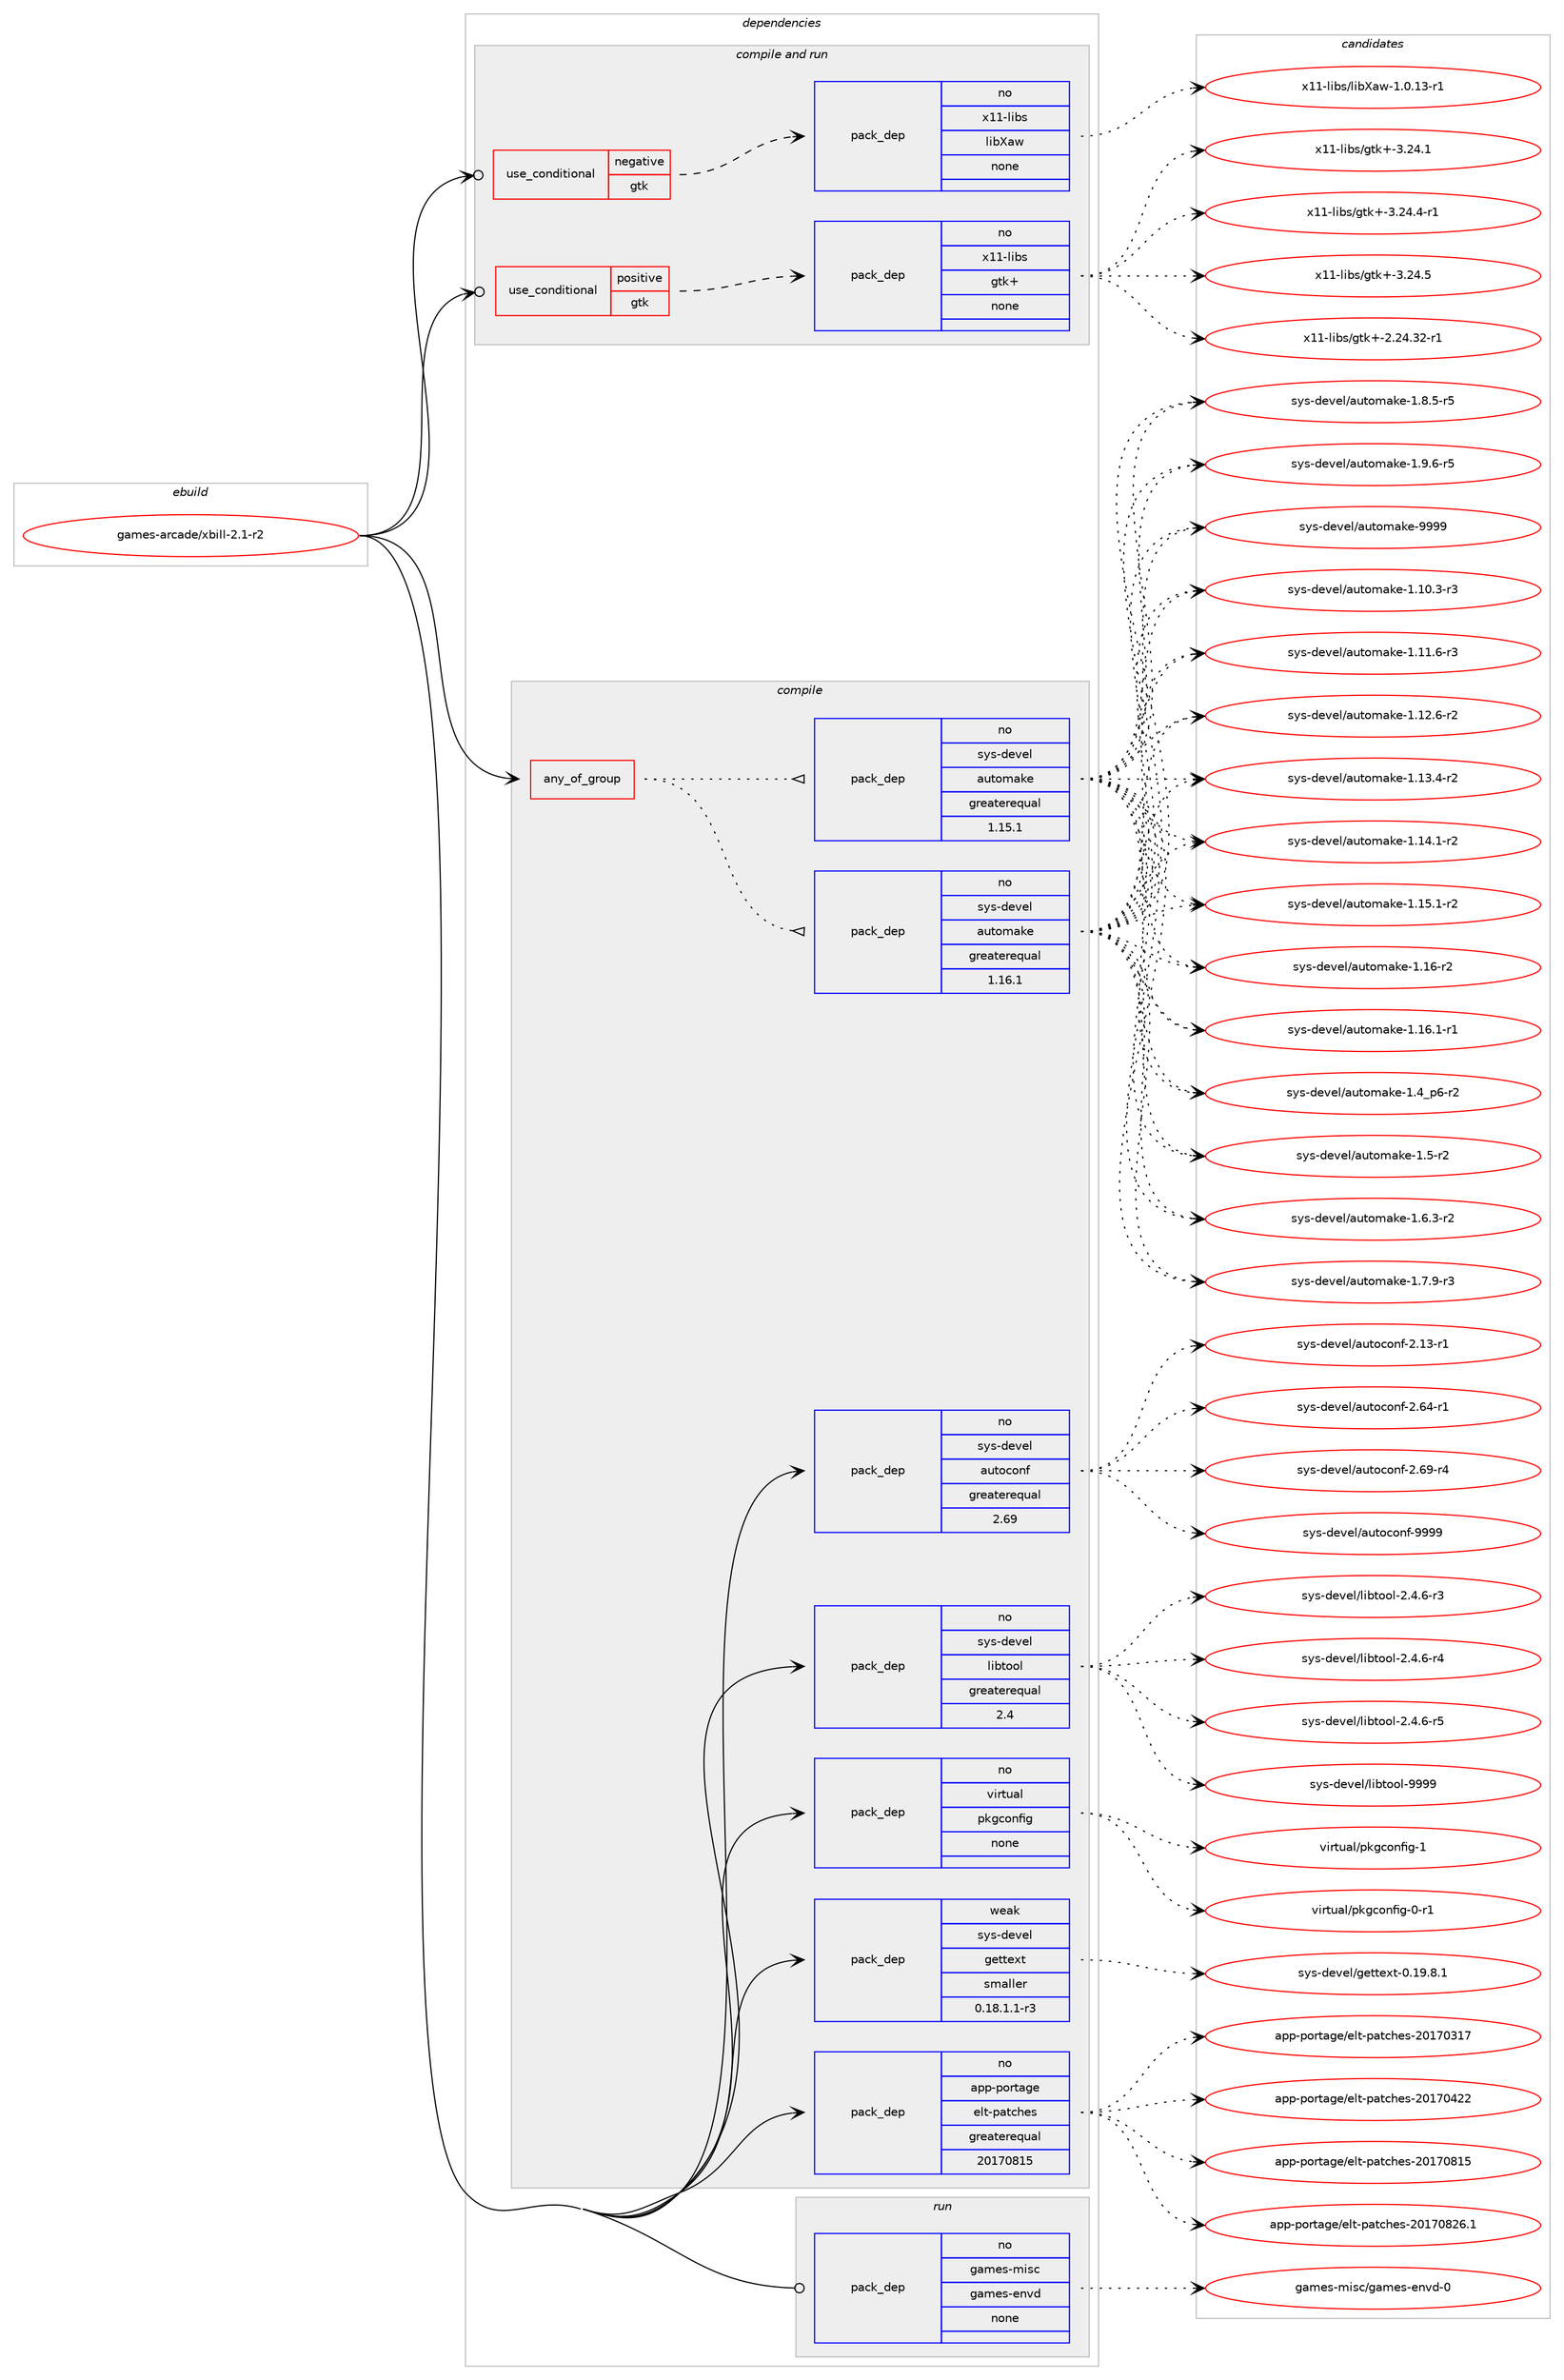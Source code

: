 digraph prolog {

# *************
# Graph options
# *************

newrank=true;
concentrate=true;
compound=true;
graph [rankdir=LR,fontname=Helvetica,fontsize=10,ranksep=1.5];#, ranksep=2.5, nodesep=0.2];
edge  [arrowhead=vee];
node  [fontname=Helvetica,fontsize=10];

# **********
# The ebuild
# **********

subgraph cluster_leftcol {
color=gray;
rank=same;
label=<<i>ebuild</i>>;
id [label="games-arcade/xbill-2.1-r2", color=red, width=4, href="../games-arcade/xbill-2.1-r2.svg"];
}

# ****************
# The dependencies
# ****************

subgraph cluster_midcol {
color=gray;
label=<<i>dependencies</i>>;
subgraph cluster_compile {
fillcolor="#eeeeee";
style=filled;
label=<<i>compile</i>>;
subgraph any23219 {
dependency1554764 [label=<<TABLE BORDER="0" CELLBORDER="1" CELLSPACING="0" CELLPADDING="4"><TR><TD CELLPADDING="10">any_of_group</TD></TR></TABLE>>, shape=none, color=red];subgraph pack1104829 {
dependency1554765 [label=<<TABLE BORDER="0" CELLBORDER="1" CELLSPACING="0" CELLPADDING="4" WIDTH="220"><TR><TD ROWSPAN="6" CELLPADDING="30">pack_dep</TD></TR><TR><TD WIDTH="110">no</TD></TR><TR><TD>sys-devel</TD></TR><TR><TD>automake</TD></TR><TR><TD>greaterequal</TD></TR><TR><TD>1.16.1</TD></TR></TABLE>>, shape=none, color=blue];
}
dependency1554764:e -> dependency1554765:w [weight=20,style="dotted",arrowhead="oinv"];
subgraph pack1104830 {
dependency1554766 [label=<<TABLE BORDER="0" CELLBORDER="1" CELLSPACING="0" CELLPADDING="4" WIDTH="220"><TR><TD ROWSPAN="6" CELLPADDING="30">pack_dep</TD></TR><TR><TD WIDTH="110">no</TD></TR><TR><TD>sys-devel</TD></TR><TR><TD>automake</TD></TR><TR><TD>greaterequal</TD></TR><TR><TD>1.15.1</TD></TR></TABLE>>, shape=none, color=blue];
}
dependency1554764:e -> dependency1554766:w [weight=20,style="dotted",arrowhead="oinv"];
}
id:e -> dependency1554764:w [weight=20,style="solid",arrowhead="vee"];
subgraph pack1104831 {
dependency1554767 [label=<<TABLE BORDER="0" CELLBORDER="1" CELLSPACING="0" CELLPADDING="4" WIDTH="220"><TR><TD ROWSPAN="6" CELLPADDING="30">pack_dep</TD></TR><TR><TD WIDTH="110">no</TD></TR><TR><TD>app-portage</TD></TR><TR><TD>elt-patches</TD></TR><TR><TD>greaterequal</TD></TR><TR><TD>20170815</TD></TR></TABLE>>, shape=none, color=blue];
}
id:e -> dependency1554767:w [weight=20,style="solid",arrowhead="vee"];
subgraph pack1104832 {
dependency1554768 [label=<<TABLE BORDER="0" CELLBORDER="1" CELLSPACING="0" CELLPADDING="4" WIDTH="220"><TR><TD ROWSPAN="6" CELLPADDING="30">pack_dep</TD></TR><TR><TD WIDTH="110">no</TD></TR><TR><TD>sys-devel</TD></TR><TR><TD>autoconf</TD></TR><TR><TD>greaterequal</TD></TR><TR><TD>2.69</TD></TR></TABLE>>, shape=none, color=blue];
}
id:e -> dependency1554768:w [weight=20,style="solid",arrowhead="vee"];
subgraph pack1104833 {
dependency1554769 [label=<<TABLE BORDER="0" CELLBORDER="1" CELLSPACING="0" CELLPADDING="4" WIDTH="220"><TR><TD ROWSPAN="6" CELLPADDING="30">pack_dep</TD></TR><TR><TD WIDTH="110">no</TD></TR><TR><TD>sys-devel</TD></TR><TR><TD>libtool</TD></TR><TR><TD>greaterequal</TD></TR><TR><TD>2.4</TD></TR></TABLE>>, shape=none, color=blue];
}
id:e -> dependency1554769:w [weight=20,style="solid",arrowhead="vee"];
subgraph pack1104834 {
dependency1554770 [label=<<TABLE BORDER="0" CELLBORDER="1" CELLSPACING="0" CELLPADDING="4" WIDTH="220"><TR><TD ROWSPAN="6" CELLPADDING="30">pack_dep</TD></TR><TR><TD WIDTH="110">no</TD></TR><TR><TD>virtual</TD></TR><TR><TD>pkgconfig</TD></TR><TR><TD>none</TD></TR><TR><TD></TD></TR></TABLE>>, shape=none, color=blue];
}
id:e -> dependency1554770:w [weight=20,style="solid",arrowhead="vee"];
subgraph pack1104835 {
dependency1554771 [label=<<TABLE BORDER="0" CELLBORDER="1" CELLSPACING="0" CELLPADDING="4" WIDTH="220"><TR><TD ROWSPAN="6" CELLPADDING="30">pack_dep</TD></TR><TR><TD WIDTH="110">weak</TD></TR><TR><TD>sys-devel</TD></TR><TR><TD>gettext</TD></TR><TR><TD>smaller</TD></TR><TR><TD>0.18.1.1-r3</TD></TR></TABLE>>, shape=none, color=blue];
}
id:e -> dependency1554771:w [weight=20,style="solid",arrowhead="vee"];
}
subgraph cluster_compileandrun {
fillcolor="#eeeeee";
style=filled;
label=<<i>compile and run</i>>;
subgraph cond426123 {
dependency1554772 [label=<<TABLE BORDER="0" CELLBORDER="1" CELLSPACING="0" CELLPADDING="4"><TR><TD ROWSPAN="3" CELLPADDING="10">use_conditional</TD></TR><TR><TD>negative</TD></TR><TR><TD>gtk</TD></TR></TABLE>>, shape=none, color=red];
subgraph pack1104836 {
dependency1554773 [label=<<TABLE BORDER="0" CELLBORDER="1" CELLSPACING="0" CELLPADDING="4" WIDTH="220"><TR><TD ROWSPAN="6" CELLPADDING="30">pack_dep</TD></TR><TR><TD WIDTH="110">no</TD></TR><TR><TD>x11-libs</TD></TR><TR><TD>libXaw</TD></TR><TR><TD>none</TD></TR><TR><TD></TD></TR></TABLE>>, shape=none, color=blue];
}
dependency1554772:e -> dependency1554773:w [weight=20,style="dashed",arrowhead="vee"];
}
id:e -> dependency1554772:w [weight=20,style="solid",arrowhead="odotvee"];
subgraph cond426124 {
dependency1554774 [label=<<TABLE BORDER="0" CELLBORDER="1" CELLSPACING="0" CELLPADDING="4"><TR><TD ROWSPAN="3" CELLPADDING="10">use_conditional</TD></TR><TR><TD>positive</TD></TR><TR><TD>gtk</TD></TR></TABLE>>, shape=none, color=red];
subgraph pack1104837 {
dependency1554775 [label=<<TABLE BORDER="0" CELLBORDER="1" CELLSPACING="0" CELLPADDING="4" WIDTH="220"><TR><TD ROWSPAN="6" CELLPADDING="30">pack_dep</TD></TR><TR><TD WIDTH="110">no</TD></TR><TR><TD>x11-libs</TD></TR><TR><TD>gtk+</TD></TR><TR><TD>none</TD></TR><TR><TD></TD></TR></TABLE>>, shape=none, color=blue];
}
dependency1554774:e -> dependency1554775:w [weight=20,style="dashed",arrowhead="vee"];
}
id:e -> dependency1554774:w [weight=20,style="solid",arrowhead="odotvee"];
}
subgraph cluster_run {
fillcolor="#eeeeee";
style=filled;
label=<<i>run</i>>;
subgraph pack1104838 {
dependency1554776 [label=<<TABLE BORDER="0" CELLBORDER="1" CELLSPACING="0" CELLPADDING="4" WIDTH="220"><TR><TD ROWSPAN="6" CELLPADDING="30">pack_dep</TD></TR><TR><TD WIDTH="110">no</TD></TR><TR><TD>games-misc</TD></TR><TR><TD>games-envd</TD></TR><TR><TD>none</TD></TR><TR><TD></TD></TR></TABLE>>, shape=none, color=blue];
}
id:e -> dependency1554776:w [weight=20,style="solid",arrowhead="odot"];
}
}

# **************
# The candidates
# **************

subgraph cluster_choices {
rank=same;
color=gray;
label=<<i>candidates</i>>;

subgraph choice1104829 {
color=black;
nodesep=1;
choice11512111545100101118101108479711711611110997107101454946494846514511451 [label="sys-devel/automake-1.10.3-r3", color=red, width=4,href="../sys-devel/automake-1.10.3-r3.svg"];
choice11512111545100101118101108479711711611110997107101454946494946544511451 [label="sys-devel/automake-1.11.6-r3", color=red, width=4,href="../sys-devel/automake-1.11.6-r3.svg"];
choice11512111545100101118101108479711711611110997107101454946495046544511450 [label="sys-devel/automake-1.12.6-r2", color=red, width=4,href="../sys-devel/automake-1.12.6-r2.svg"];
choice11512111545100101118101108479711711611110997107101454946495146524511450 [label="sys-devel/automake-1.13.4-r2", color=red, width=4,href="../sys-devel/automake-1.13.4-r2.svg"];
choice11512111545100101118101108479711711611110997107101454946495246494511450 [label="sys-devel/automake-1.14.1-r2", color=red, width=4,href="../sys-devel/automake-1.14.1-r2.svg"];
choice11512111545100101118101108479711711611110997107101454946495346494511450 [label="sys-devel/automake-1.15.1-r2", color=red, width=4,href="../sys-devel/automake-1.15.1-r2.svg"];
choice1151211154510010111810110847971171161111099710710145494649544511450 [label="sys-devel/automake-1.16-r2", color=red, width=4,href="../sys-devel/automake-1.16-r2.svg"];
choice11512111545100101118101108479711711611110997107101454946495446494511449 [label="sys-devel/automake-1.16.1-r1", color=red, width=4,href="../sys-devel/automake-1.16.1-r1.svg"];
choice115121115451001011181011084797117116111109971071014549465295112544511450 [label="sys-devel/automake-1.4_p6-r2", color=red, width=4,href="../sys-devel/automake-1.4_p6-r2.svg"];
choice11512111545100101118101108479711711611110997107101454946534511450 [label="sys-devel/automake-1.5-r2", color=red, width=4,href="../sys-devel/automake-1.5-r2.svg"];
choice115121115451001011181011084797117116111109971071014549465446514511450 [label="sys-devel/automake-1.6.3-r2", color=red, width=4,href="../sys-devel/automake-1.6.3-r2.svg"];
choice115121115451001011181011084797117116111109971071014549465546574511451 [label="sys-devel/automake-1.7.9-r3", color=red, width=4,href="../sys-devel/automake-1.7.9-r3.svg"];
choice115121115451001011181011084797117116111109971071014549465646534511453 [label="sys-devel/automake-1.8.5-r5", color=red, width=4,href="../sys-devel/automake-1.8.5-r5.svg"];
choice115121115451001011181011084797117116111109971071014549465746544511453 [label="sys-devel/automake-1.9.6-r5", color=red, width=4,href="../sys-devel/automake-1.9.6-r5.svg"];
choice115121115451001011181011084797117116111109971071014557575757 [label="sys-devel/automake-9999", color=red, width=4,href="../sys-devel/automake-9999.svg"];
dependency1554765:e -> choice11512111545100101118101108479711711611110997107101454946494846514511451:w [style=dotted,weight="100"];
dependency1554765:e -> choice11512111545100101118101108479711711611110997107101454946494946544511451:w [style=dotted,weight="100"];
dependency1554765:e -> choice11512111545100101118101108479711711611110997107101454946495046544511450:w [style=dotted,weight="100"];
dependency1554765:e -> choice11512111545100101118101108479711711611110997107101454946495146524511450:w [style=dotted,weight="100"];
dependency1554765:e -> choice11512111545100101118101108479711711611110997107101454946495246494511450:w [style=dotted,weight="100"];
dependency1554765:e -> choice11512111545100101118101108479711711611110997107101454946495346494511450:w [style=dotted,weight="100"];
dependency1554765:e -> choice1151211154510010111810110847971171161111099710710145494649544511450:w [style=dotted,weight="100"];
dependency1554765:e -> choice11512111545100101118101108479711711611110997107101454946495446494511449:w [style=dotted,weight="100"];
dependency1554765:e -> choice115121115451001011181011084797117116111109971071014549465295112544511450:w [style=dotted,weight="100"];
dependency1554765:e -> choice11512111545100101118101108479711711611110997107101454946534511450:w [style=dotted,weight="100"];
dependency1554765:e -> choice115121115451001011181011084797117116111109971071014549465446514511450:w [style=dotted,weight="100"];
dependency1554765:e -> choice115121115451001011181011084797117116111109971071014549465546574511451:w [style=dotted,weight="100"];
dependency1554765:e -> choice115121115451001011181011084797117116111109971071014549465646534511453:w [style=dotted,weight="100"];
dependency1554765:e -> choice115121115451001011181011084797117116111109971071014549465746544511453:w [style=dotted,weight="100"];
dependency1554765:e -> choice115121115451001011181011084797117116111109971071014557575757:w [style=dotted,weight="100"];
}
subgraph choice1104830 {
color=black;
nodesep=1;
choice11512111545100101118101108479711711611110997107101454946494846514511451 [label="sys-devel/automake-1.10.3-r3", color=red, width=4,href="../sys-devel/automake-1.10.3-r3.svg"];
choice11512111545100101118101108479711711611110997107101454946494946544511451 [label="sys-devel/automake-1.11.6-r3", color=red, width=4,href="../sys-devel/automake-1.11.6-r3.svg"];
choice11512111545100101118101108479711711611110997107101454946495046544511450 [label="sys-devel/automake-1.12.6-r2", color=red, width=4,href="../sys-devel/automake-1.12.6-r2.svg"];
choice11512111545100101118101108479711711611110997107101454946495146524511450 [label="sys-devel/automake-1.13.4-r2", color=red, width=4,href="../sys-devel/automake-1.13.4-r2.svg"];
choice11512111545100101118101108479711711611110997107101454946495246494511450 [label="sys-devel/automake-1.14.1-r2", color=red, width=4,href="../sys-devel/automake-1.14.1-r2.svg"];
choice11512111545100101118101108479711711611110997107101454946495346494511450 [label="sys-devel/automake-1.15.1-r2", color=red, width=4,href="../sys-devel/automake-1.15.1-r2.svg"];
choice1151211154510010111810110847971171161111099710710145494649544511450 [label="sys-devel/automake-1.16-r2", color=red, width=4,href="../sys-devel/automake-1.16-r2.svg"];
choice11512111545100101118101108479711711611110997107101454946495446494511449 [label="sys-devel/automake-1.16.1-r1", color=red, width=4,href="../sys-devel/automake-1.16.1-r1.svg"];
choice115121115451001011181011084797117116111109971071014549465295112544511450 [label="sys-devel/automake-1.4_p6-r2", color=red, width=4,href="../sys-devel/automake-1.4_p6-r2.svg"];
choice11512111545100101118101108479711711611110997107101454946534511450 [label="sys-devel/automake-1.5-r2", color=red, width=4,href="../sys-devel/automake-1.5-r2.svg"];
choice115121115451001011181011084797117116111109971071014549465446514511450 [label="sys-devel/automake-1.6.3-r2", color=red, width=4,href="../sys-devel/automake-1.6.3-r2.svg"];
choice115121115451001011181011084797117116111109971071014549465546574511451 [label="sys-devel/automake-1.7.9-r3", color=red, width=4,href="../sys-devel/automake-1.7.9-r3.svg"];
choice115121115451001011181011084797117116111109971071014549465646534511453 [label="sys-devel/automake-1.8.5-r5", color=red, width=4,href="../sys-devel/automake-1.8.5-r5.svg"];
choice115121115451001011181011084797117116111109971071014549465746544511453 [label="sys-devel/automake-1.9.6-r5", color=red, width=4,href="../sys-devel/automake-1.9.6-r5.svg"];
choice115121115451001011181011084797117116111109971071014557575757 [label="sys-devel/automake-9999", color=red, width=4,href="../sys-devel/automake-9999.svg"];
dependency1554766:e -> choice11512111545100101118101108479711711611110997107101454946494846514511451:w [style=dotted,weight="100"];
dependency1554766:e -> choice11512111545100101118101108479711711611110997107101454946494946544511451:w [style=dotted,weight="100"];
dependency1554766:e -> choice11512111545100101118101108479711711611110997107101454946495046544511450:w [style=dotted,weight="100"];
dependency1554766:e -> choice11512111545100101118101108479711711611110997107101454946495146524511450:w [style=dotted,weight="100"];
dependency1554766:e -> choice11512111545100101118101108479711711611110997107101454946495246494511450:w [style=dotted,weight="100"];
dependency1554766:e -> choice11512111545100101118101108479711711611110997107101454946495346494511450:w [style=dotted,weight="100"];
dependency1554766:e -> choice1151211154510010111810110847971171161111099710710145494649544511450:w [style=dotted,weight="100"];
dependency1554766:e -> choice11512111545100101118101108479711711611110997107101454946495446494511449:w [style=dotted,weight="100"];
dependency1554766:e -> choice115121115451001011181011084797117116111109971071014549465295112544511450:w [style=dotted,weight="100"];
dependency1554766:e -> choice11512111545100101118101108479711711611110997107101454946534511450:w [style=dotted,weight="100"];
dependency1554766:e -> choice115121115451001011181011084797117116111109971071014549465446514511450:w [style=dotted,weight="100"];
dependency1554766:e -> choice115121115451001011181011084797117116111109971071014549465546574511451:w [style=dotted,weight="100"];
dependency1554766:e -> choice115121115451001011181011084797117116111109971071014549465646534511453:w [style=dotted,weight="100"];
dependency1554766:e -> choice115121115451001011181011084797117116111109971071014549465746544511453:w [style=dotted,weight="100"];
dependency1554766:e -> choice115121115451001011181011084797117116111109971071014557575757:w [style=dotted,weight="100"];
}
subgraph choice1104831 {
color=black;
nodesep=1;
choice97112112451121111141169710310147101108116451129711699104101115455048495548514955 [label="app-portage/elt-patches-20170317", color=red, width=4,href="../app-portage/elt-patches-20170317.svg"];
choice97112112451121111141169710310147101108116451129711699104101115455048495548525050 [label="app-portage/elt-patches-20170422", color=red, width=4,href="../app-portage/elt-patches-20170422.svg"];
choice97112112451121111141169710310147101108116451129711699104101115455048495548564953 [label="app-portage/elt-patches-20170815", color=red, width=4,href="../app-portage/elt-patches-20170815.svg"];
choice971121124511211111411697103101471011081164511297116991041011154550484955485650544649 [label="app-portage/elt-patches-20170826.1", color=red, width=4,href="../app-portage/elt-patches-20170826.1.svg"];
dependency1554767:e -> choice97112112451121111141169710310147101108116451129711699104101115455048495548514955:w [style=dotted,weight="100"];
dependency1554767:e -> choice97112112451121111141169710310147101108116451129711699104101115455048495548525050:w [style=dotted,weight="100"];
dependency1554767:e -> choice97112112451121111141169710310147101108116451129711699104101115455048495548564953:w [style=dotted,weight="100"];
dependency1554767:e -> choice971121124511211111411697103101471011081164511297116991041011154550484955485650544649:w [style=dotted,weight="100"];
}
subgraph choice1104832 {
color=black;
nodesep=1;
choice1151211154510010111810110847971171161119911111010245504649514511449 [label="sys-devel/autoconf-2.13-r1", color=red, width=4,href="../sys-devel/autoconf-2.13-r1.svg"];
choice1151211154510010111810110847971171161119911111010245504654524511449 [label="sys-devel/autoconf-2.64-r1", color=red, width=4,href="../sys-devel/autoconf-2.64-r1.svg"];
choice1151211154510010111810110847971171161119911111010245504654574511452 [label="sys-devel/autoconf-2.69-r4", color=red, width=4,href="../sys-devel/autoconf-2.69-r4.svg"];
choice115121115451001011181011084797117116111991111101024557575757 [label="sys-devel/autoconf-9999", color=red, width=4,href="../sys-devel/autoconf-9999.svg"];
dependency1554768:e -> choice1151211154510010111810110847971171161119911111010245504649514511449:w [style=dotted,weight="100"];
dependency1554768:e -> choice1151211154510010111810110847971171161119911111010245504654524511449:w [style=dotted,weight="100"];
dependency1554768:e -> choice1151211154510010111810110847971171161119911111010245504654574511452:w [style=dotted,weight="100"];
dependency1554768:e -> choice115121115451001011181011084797117116111991111101024557575757:w [style=dotted,weight="100"];
}
subgraph choice1104833 {
color=black;
nodesep=1;
choice1151211154510010111810110847108105981161111111084550465246544511451 [label="sys-devel/libtool-2.4.6-r3", color=red, width=4,href="../sys-devel/libtool-2.4.6-r3.svg"];
choice1151211154510010111810110847108105981161111111084550465246544511452 [label="sys-devel/libtool-2.4.6-r4", color=red, width=4,href="../sys-devel/libtool-2.4.6-r4.svg"];
choice1151211154510010111810110847108105981161111111084550465246544511453 [label="sys-devel/libtool-2.4.6-r5", color=red, width=4,href="../sys-devel/libtool-2.4.6-r5.svg"];
choice1151211154510010111810110847108105981161111111084557575757 [label="sys-devel/libtool-9999", color=red, width=4,href="../sys-devel/libtool-9999.svg"];
dependency1554769:e -> choice1151211154510010111810110847108105981161111111084550465246544511451:w [style=dotted,weight="100"];
dependency1554769:e -> choice1151211154510010111810110847108105981161111111084550465246544511452:w [style=dotted,weight="100"];
dependency1554769:e -> choice1151211154510010111810110847108105981161111111084550465246544511453:w [style=dotted,weight="100"];
dependency1554769:e -> choice1151211154510010111810110847108105981161111111084557575757:w [style=dotted,weight="100"];
}
subgraph choice1104834 {
color=black;
nodesep=1;
choice11810511411611797108471121071039911111010210510345484511449 [label="virtual/pkgconfig-0-r1", color=red, width=4,href="../virtual/pkgconfig-0-r1.svg"];
choice1181051141161179710847112107103991111101021051034549 [label="virtual/pkgconfig-1", color=red, width=4,href="../virtual/pkgconfig-1.svg"];
dependency1554770:e -> choice11810511411611797108471121071039911111010210510345484511449:w [style=dotted,weight="100"];
dependency1554770:e -> choice1181051141161179710847112107103991111101021051034549:w [style=dotted,weight="100"];
}
subgraph choice1104835 {
color=black;
nodesep=1;
choice1151211154510010111810110847103101116116101120116454846495746564649 [label="sys-devel/gettext-0.19.8.1", color=red, width=4,href="../sys-devel/gettext-0.19.8.1.svg"];
dependency1554771:e -> choice1151211154510010111810110847103101116116101120116454846495746564649:w [style=dotted,weight="100"];
}
subgraph choice1104836 {
color=black;
nodesep=1;
choice1204949451081059811547108105988897119454946484649514511449 [label="x11-libs/libXaw-1.0.13-r1", color=red, width=4,href="../x11-libs/libXaw-1.0.13-r1.svg"];
dependency1554773:e -> choice1204949451081059811547108105988897119454946484649514511449:w [style=dotted,weight="100"];
}
subgraph choice1104837 {
color=black;
nodesep=1;
choice12049494510810598115471031161074345504650524651504511449 [label="x11-libs/gtk+-2.24.32-r1", color=red, width=4,href="../x11-libs/gtk+-2.24.32-r1.svg"];
choice12049494510810598115471031161074345514650524649 [label="x11-libs/gtk+-3.24.1", color=red, width=4,href="../x11-libs/gtk+-3.24.1.svg"];
choice120494945108105981154710311610743455146505246524511449 [label="x11-libs/gtk+-3.24.4-r1", color=red, width=4,href="../x11-libs/gtk+-3.24.4-r1.svg"];
choice12049494510810598115471031161074345514650524653 [label="x11-libs/gtk+-3.24.5", color=red, width=4,href="../x11-libs/gtk+-3.24.5.svg"];
dependency1554775:e -> choice12049494510810598115471031161074345504650524651504511449:w [style=dotted,weight="100"];
dependency1554775:e -> choice12049494510810598115471031161074345514650524649:w [style=dotted,weight="100"];
dependency1554775:e -> choice120494945108105981154710311610743455146505246524511449:w [style=dotted,weight="100"];
dependency1554775:e -> choice12049494510810598115471031161074345514650524653:w [style=dotted,weight="100"];
}
subgraph choice1104838 {
color=black;
nodesep=1;
choice1039710910111545109105115994710397109101115451011101181004548 [label="games-misc/games-envd-0", color=red, width=4,href="../games-misc/games-envd-0.svg"];
dependency1554776:e -> choice1039710910111545109105115994710397109101115451011101181004548:w [style=dotted,weight="100"];
}
}

}
